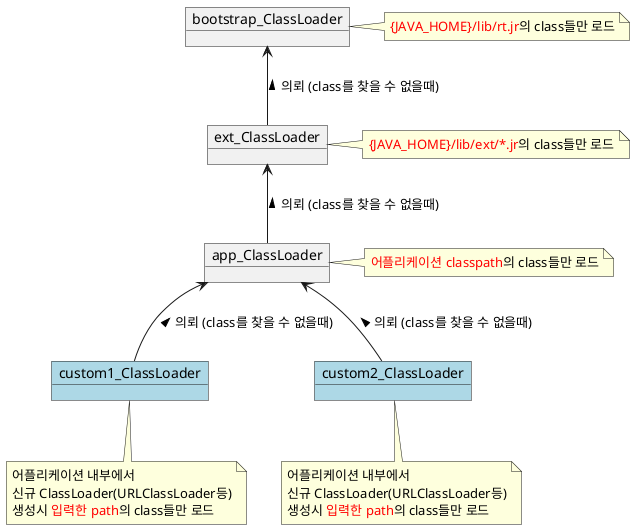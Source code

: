 @startuml

object bootstrap_ClassLoader
note right: <color #red>{JAVA_HOME}/lib/rt.jr</color>의 class들만 로드

object ext_ClassLoader
note right: <color #red>{JAVA_HOME}/lib/ext/*.jr</color>의 class들만 로드

object app_ClassLoader
note right: <color #red>어플리케이션 classpath</color>의 class들만 로드

object custom1_ClassLoader #lightblue
note bottom: 어플리케이션 내부에서 \n신규 ClassLoader(URLClassLoader등)\n생성시 <color #red>입력한 path</color>의 class들만 로드

object custom2_ClassLoader #lightblue
note bottom: 어플리케이션 내부에서 \n신규 ClassLoader(URLClassLoader등)\n생성시 <color #red>입력한 path</color>의 class들만 로드

bootstrap_ClassLoader <-- ext_ClassLoader : < 의뢰 (class를 찾을 수 없을때)
ext_ClassLoader <-- app_ClassLoader : < 의뢰 (class를 찾을 수 없을때)
app_ClassLoader <-- custom1_ClassLoader : < 의뢰 (class를 찾을 수 없을때)
app_ClassLoader <-- custom2_ClassLoader : < 의뢰 (class를 찾을 수 없을때)

@enduml